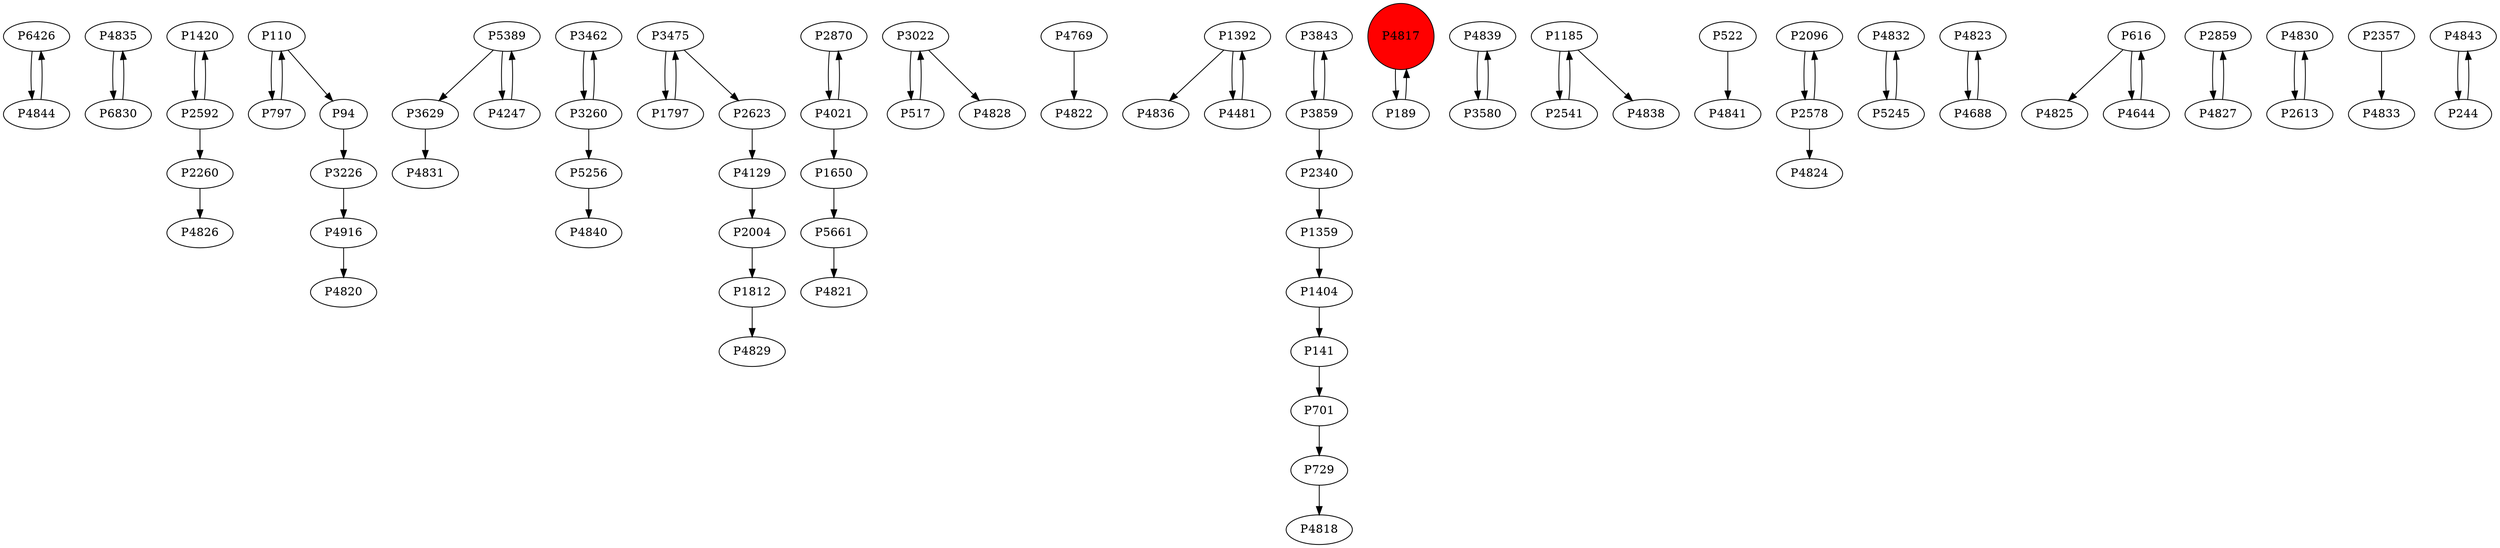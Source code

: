 digraph {
	P6426 -> P4844
	P4835 -> P6830
	P1420 -> P2592
	P4916 -> P4820
	P5389 -> P3629
	P3462 -> P3260
	P1812 -> P4829
	P2870 -> P4021
	P3022 -> P517
	P5661 -> P4821
	P4769 -> P4822
	P6830 -> P4835
	P4247 -> P5389
	P1392 -> P4836
	P3843 -> P3859
	P4817 -> P189
	P4844 -> P6426
	P4839 -> P3580
	P189 -> P4817
	P110 -> P797
	P1185 -> P2541
	P4021 -> P2870
	P3260 -> P5256
	P1404 -> P141
	P522 -> P4841
	P4021 -> P1650
	P797 -> P110
	P2004 -> P1812
	P2096 -> P2578
	P701 -> P729
	P3475 -> P1797
	P1392 -> P4481
	P4832 -> P5245
	P2340 -> P1359
	P3859 -> P3843
	P2578 -> P4824
	P5256 -> P4840
	P4823 -> P4688
	P3260 -> P3462
	P3226 -> P4916
	P4129 -> P2004
	P2541 -> P1185
	P616 -> P4825
	P1650 -> P5661
	P4644 -> P616
	P2859 -> P4827
	P4481 -> P1392
	P110 -> P94
	P616 -> P4644
	P1185 -> P4838
	P2260 -> P4826
	P4830 -> P2613
	P3580 -> P4839
	P2613 -> P4830
	P1359 -> P1404
	P4688 -> P4823
	P3475 -> P2623
	P2592 -> P1420
	P2357 -> P4833
	P4827 -> P2859
	P94 -> P3226
	P3022 -> P4828
	P141 -> P701
	P2578 -> P2096
	P4843 -> P244
	P5245 -> P4832
	P5389 -> P4247
	P3629 -> P4831
	P2592 -> P2260
	P3859 -> P2340
	P2623 -> P4129
	P517 -> P3022
	P729 -> P4818
	P1797 -> P3475
	P244 -> P4843
	P4817 [shape=circle]
	P4817 [style=filled]
	P4817 [fillcolor=red]
}